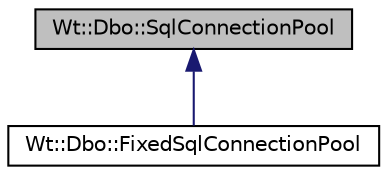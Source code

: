 digraph "Wt::Dbo::SqlConnectionPool"
{
 // LATEX_PDF_SIZE
  edge [fontname="Helvetica",fontsize="10",labelfontname="Helvetica",labelfontsize="10"];
  node [fontname="Helvetica",fontsize="10",shape=record];
  Node1 [label="Wt::Dbo::SqlConnectionPool",height=0.2,width=0.4,color="black", fillcolor="grey75", style="filled", fontcolor="black",tooltip="Abstract base class for a SQL connection pool."];
  Node1 -> Node2 [dir="back",color="midnightblue",fontsize="10",style="solid",fontname="Helvetica"];
  Node2 [label="Wt::Dbo::FixedSqlConnectionPool",height=0.2,width=0.4,color="black", fillcolor="white", style="filled",URL="$classWt_1_1Dbo_1_1FixedSqlConnectionPool.html",tooltip="A connection pool of fixed size."];
}

